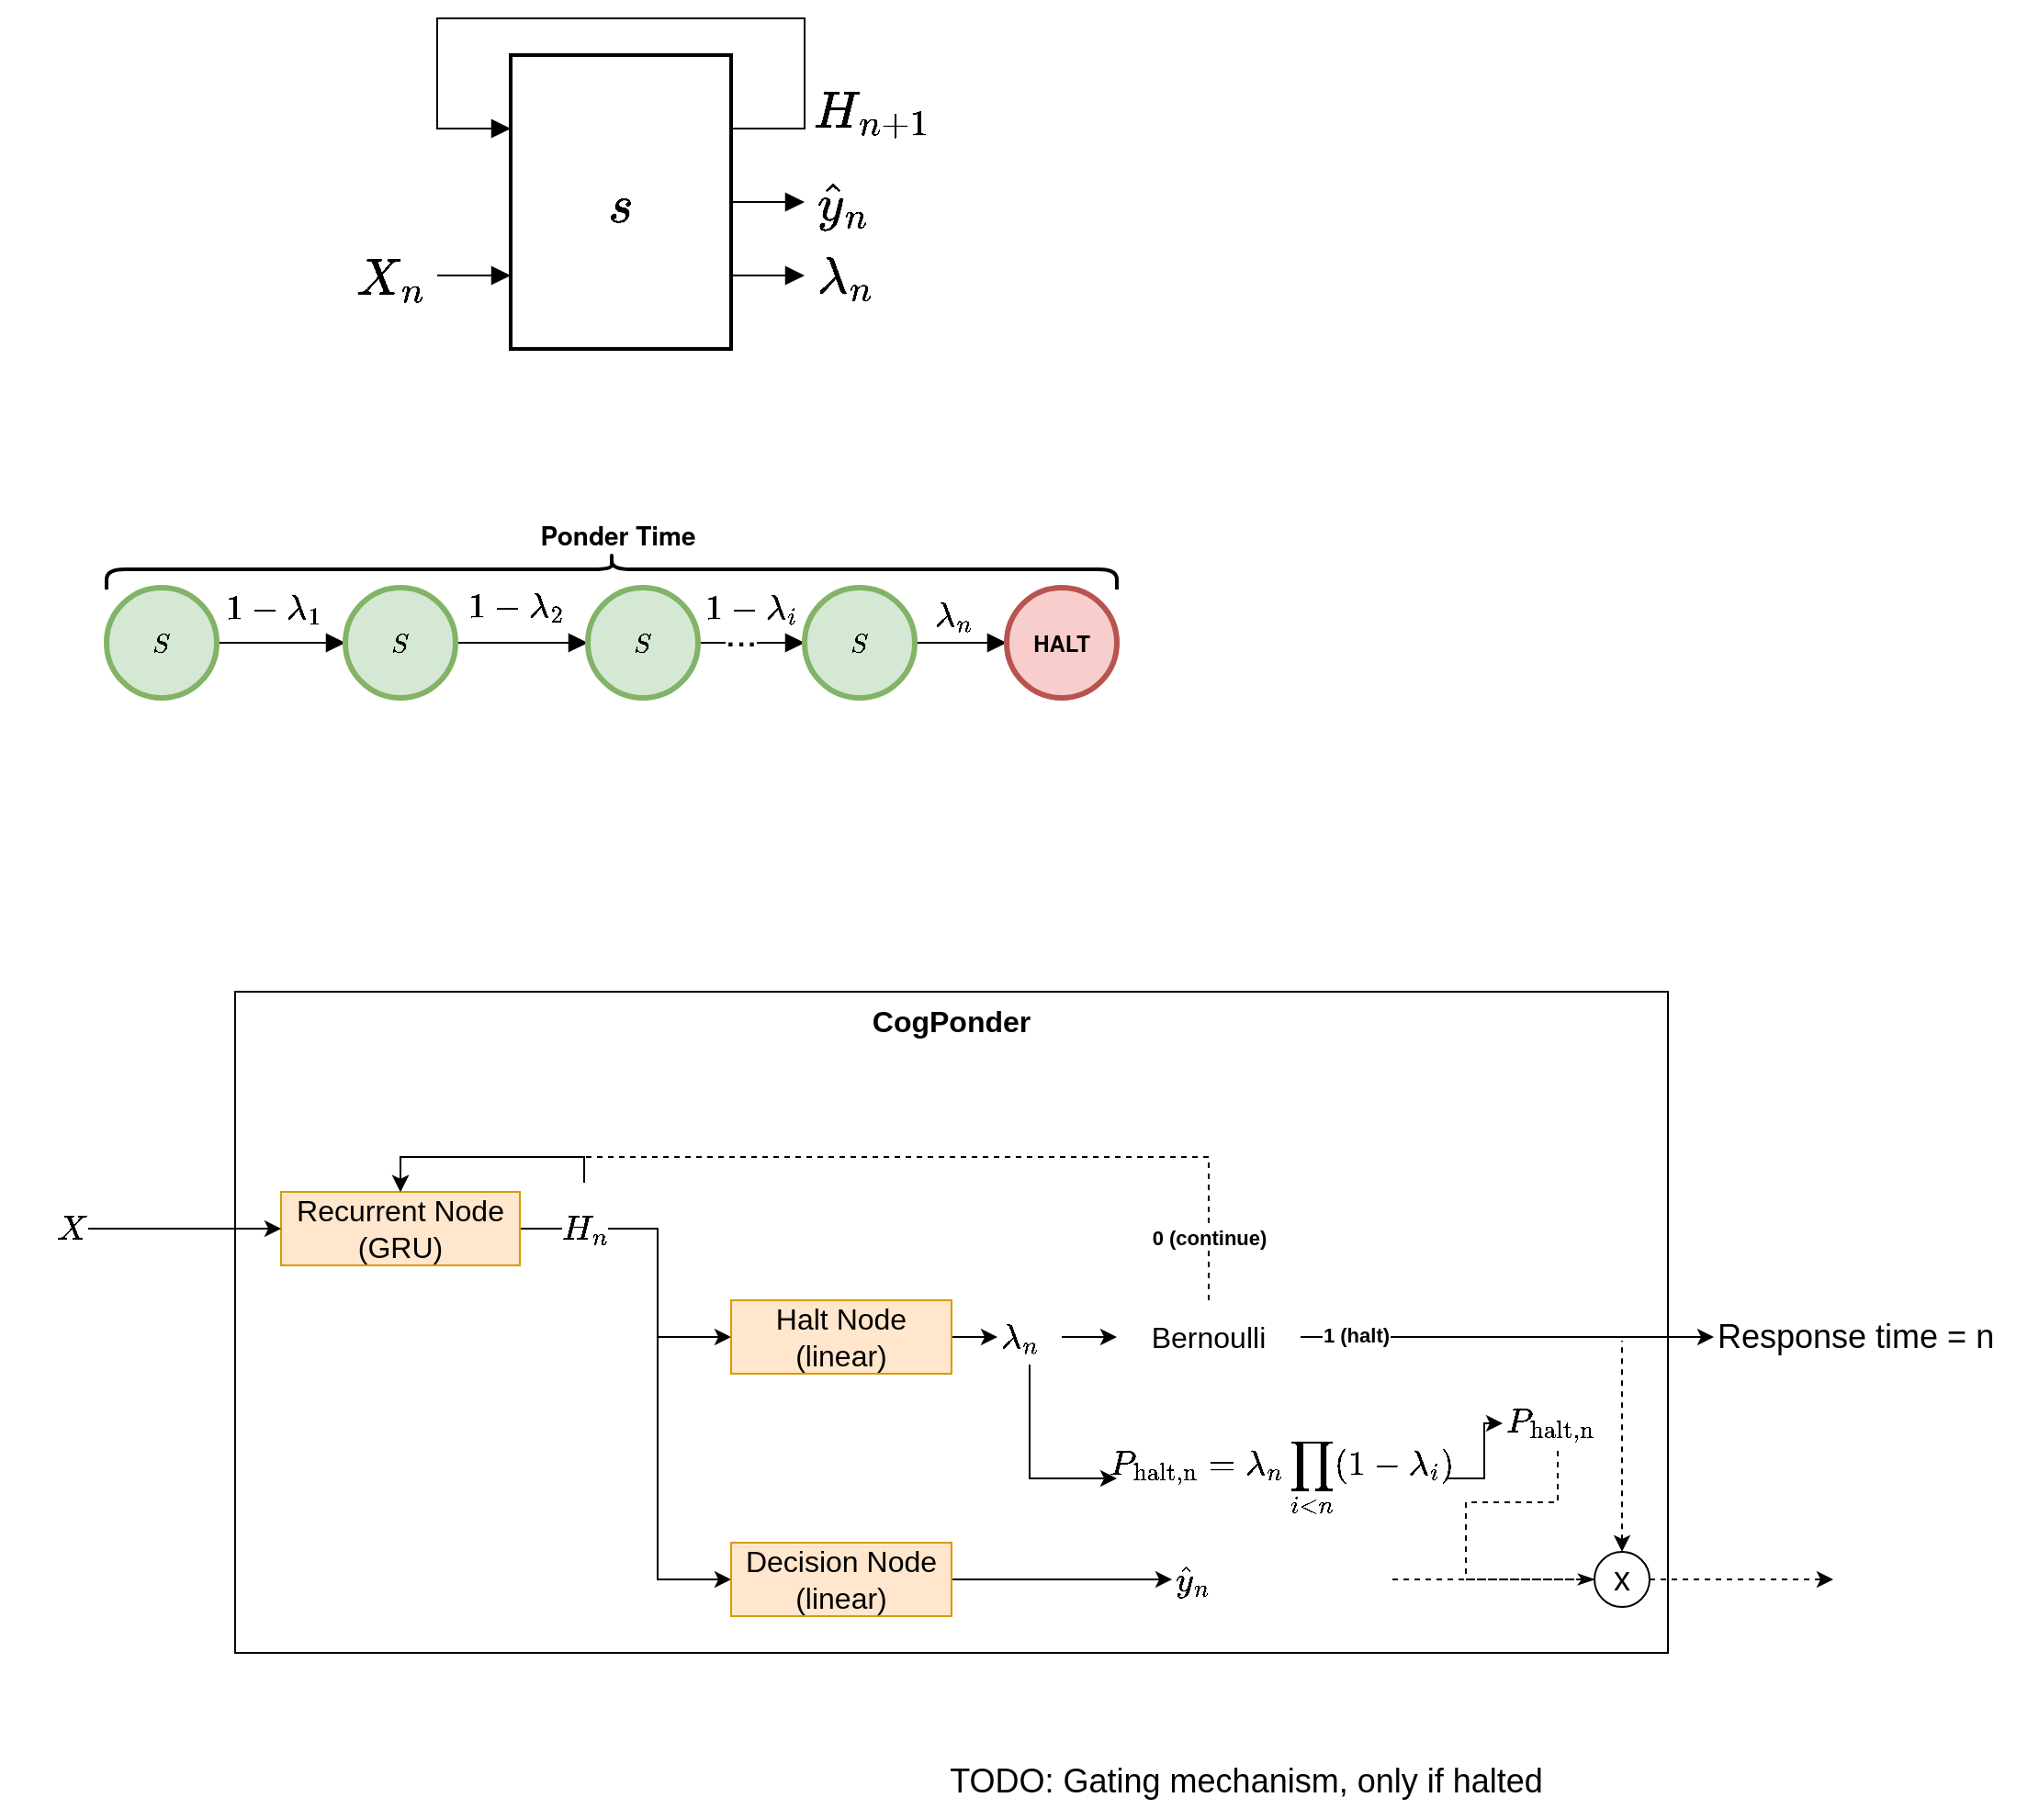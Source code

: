 <mxfile version="20.7.4" type="device"><diagram id="KdiTEZ4pZDTRhwQ7bIES" name="Page-1"><mxGraphModel dx="1130" dy="760" grid="1" gridSize="10" guides="1" tooltips="1" connect="1" arrows="1" fold="1" page="1" pageScale="1" pageWidth="10000" pageHeight="10000" background="none" math="1" shadow="0"><root><mxCell id="0"/><mxCell id="1" parent="0"/><mxCell id="O102zKW0cffG10AiWAl0-1" value="CogPonder" style="rounded=0;whiteSpace=wrap;html=1;verticalAlign=top;align=center;fontStyle=1;fontSize=16;" parent="1" vertex="1"><mxGeometry x="230" y="590" width="780" height="360" as="geometry"/></mxCell><mxCell id="_4ajH4bg9XCHLysrQqMi-6" style="edgeStyle=orthogonalEdgeStyle;rounded=0;orthogonalLoop=1;jettySize=auto;html=1;endArrow=block;endFill=1;endSize=8;" parent="1" source="_4ajH4bg9XCHLysrQqMi-1" target="_4ajH4bg9XCHLysrQqMi-2" edge="1"><mxGeometry relative="1" as="geometry"/></mxCell><mxCell id="_4ajH4bg9XCHLysrQqMi-14" value="&lt;span style=&quot;font-size: 16px;&quot;&gt;$$1-\lambda_1$$&lt;/span&gt;" style="edgeLabel;html=1;align=center;verticalAlign=middle;resizable=0;points=[];labelBackgroundColor=none;fontSize=16;" parent="_4ajH4bg9XCHLysrQqMi-6" vertex="1" connectable="0"><mxGeometry x="-0.25" relative="1" as="geometry"><mxPoint x="4" y="-19" as="offset"/></mxGeometry></mxCell><mxCell id="_4ajH4bg9XCHLysrQqMi-1" value="$$S$$" style="ellipse;whiteSpace=wrap;html=1;aspect=fixed;fontFamily=Helvetica Neue;fontSize=12;fontStyle=1;strokeWidth=3;fillColor=#d5e8d4;strokeColor=#82b366;" parent="1" vertex="1"><mxGeometry x="160" y="370" width="60" height="60" as="geometry"/></mxCell><mxCell id="_4ajH4bg9XCHLysrQqMi-11" style="edgeStyle=orthogonalEdgeStyle;rounded=0;orthogonalLoop=1;jettySize=auto;html=1;endArrow=block;endFill=1;endSize=8;" parent="1" source="_4ajH4bg9XCHLysrQqMi-2" target="_4ajH4bg9XCHLysrQqMi-3" edge="1"><mxGeometry relative="1" as="geometry"/></mxCell><mxCell id="_4ajH4bg9XCHLysrQqMi-12" value="&lt;span style=&quot;font-size: 16px;&quot;&gt;$$1-\lambda_2$$&lt;/span&gt;" style="edgeLabel;html=1;align=center;verticalAlign=middle;resizable=0;points=[];labelBackgroundColor=none;fontSize=16;" parent="_4ajH4bg9XCHLysrQqMi-11" vertex="1" connectable="0"><mxGeometry x="-0.067" relative="1" as="geometry"><mxPoint x="-1" y="-20" as="offset"/></mxGeometry></mxCell><mxCell id="_4ajH4bg9XCHLysrQqMi-2" value="$$S$$" style="ellipse;whiteSpace=wrap;html=1;aspect=fixed;fontFamily=Helvetica Neue;fontSize=12;fontStyle=1;strokeWidth=3;fillColor=#d5e8d4;strokeColor=#82b366;" parent="1" vertex="1"><mxGeometry x="290" y="370" width="60" height="60" as="geometry"/></mxCell><mxCell id="_4ajH4bg9XCHLysrQqMi-8" style="edgeStyle=orthogonalEdgeStyle;rounded=0;orthogonalLoop=1;jettySize=auto;html=1;endArrow=block;endFill=1;endSize=8;" parent="1" source="_4ajH4bg9XCHLysrQqMi-3" target="_4ajH4bg9XCHLysrQqMi-4" edge="1"><mxGeometry relative="1" as="geometry"/></mxCell><mxCell id="_4ajH4bg9XCHLysrQqMi-15" value="..." style="edgeLabel;html=1;align=center;verticalAlign=middle;resizable=0;points=[];fontSize=21;fontFamily=Helvetica Neue;" parent="_4ajH4bg9XCHLysrQqMi-8" vertex="1" connectable="0"><mxGeometry x="-0.24" y="-2" relative="1" as="geometry"><mxPoint x="1" y="-9" as="offset"/></mxGeometry></mxCell><mxCell id="_4ajH4bg9XCHLysrQqMi-3" value="$$S$$" style="ellipse;whiteSpace=wrap;html=1;aspect=fixed;fontFamily=Helvetica Neue;fontSize=12;fontStyle=1;strokeWidth=3;fillColor=#d5e8d4;strokeColor=#82b366;" parent="1" vertex="1"><mxGeometry x="422" y="370" width="60" height="60" as="geometry"/></mxCell><mxCell id="_4ajH4bg9XCHLysrQqMi-20" style="edgeStyle=orthogonalEdgeStyle;rounded=0;orthogonalLoop=1;jettySize=auto;html=1;fontFamily=Helvetica Neue;fontSize=21;endArrow=block;endFill=1;endSize=8;" parent="1" source="_4ajH4bg9XCHLysrQqMi-4" target="_4ajH4bg9XCHLysrQqMi-16" edge="1"><mxGeometry relative="1" as="geometry"/></mxCell><mxCell id="_4ajH4bg9XCHLysrQqMi-21" value="&lt;span style=&quot;color: rgba(0, 0, 0, 0); font-family: monospace; font-size: 0px; text-align: start; background-color: rgb(248, 249, 250);&quot;&gt;%3CmxGraphModel%3E%3Croot%3E%3CmxCell%20id%3D%220%22%2F%3E%3CmxCell%20id%3D%221%22%20parent%3D%220%22%2F%3E%3CmxCell%20id%3D%222%22%20value%3D%22%26lt%3Bspan%20style%3D%26quot%3Bbackground-color%3A%20rgb(248%2C%20249%2C%20250)%3B%26quot%3B%26gt%3B%24%24%5Clambda_2%24%24%26lt%3B%2Fspan%26gt%3B%22%20style%3D%22edgeLabel%3Bhtml%3D1%3Balign%3Dcenter%3BverticalAlign%3Dmiddle%3Bresizable%3D0%3Bpoints%3D%5B%5D%3B%22%20vertex%3D%221%22%20connectable%3D%220%22%20parent%3D%221%22%3E%3CmxGeometry%20x%3D%22368%22%20y%3D%22400%22%20as%3D%22geometry%22%2F%3E%3C%2FmxCell%3E%3C%2Froot%3E%3C%2FmxGraphModel%3E1&lt;/span&gt;" style="edgeLabel;html=1;align=center;verticalAlign=middle;resizable=0;points=[];fontSize=21;fontFamily=Helvetica Neue;" parent="_4ajH4bg9XCHLysrQqMi-20" vertex="1" connectable="0"><mxGeometry x="0.04" y="-3" relative="1" as="geometry"><mxPoint as="offset"/></mxGeometry></mxCell><mxCell id="_4ajH4bg9XCHLysrQqMi-22" value="&lt;span style=&quot;font-family: Helvetica; font-size: 16px;&quot;&gt;$$\lambda_n$$&lt;/span&gt;" style="edgeLabel;html=1;align=center;verticalAlign=middle;resizable=0;points=[];fontSize=16;fontFamily=Helvetica Neue;labelBackgroundColor=none;" parent="_4ajH4bg9XCHLysrQqMi-20" vertex="1" connectable="0"><mxGeometry x="0.08" y="1" relative="1" as="geometry"><mxPoint x="-6" y="-14" as="offset"/></mxGeometry></mxCell><mxCell id="_4ajH4bg9XCHLysrQqMi-4" value="$$S$$" style="ellipse;whiteSpace=wrap;html=1;aspect=fixed;fontFamily=Helvetica Neue;fontSize=12;fontStyle=1;strokeWidth=3;fillColor=#d5e8d4;strokeColor=#82b366;" parent="1" vertex="1"><mxGeometry x="540" y="370" width="60" height="60" as="geometry"/></mxCell><mxCell id="_4ajH4bg9XCHLysrQqMi-16" value="HALT" style="ellipse;whiteSpace=wrap;html=1;aspect=fixed;fontFamily=Helvetica Neue;fontSize=12;fontStyle=1;strokeWidth=3;fillColor=#f8cecc;strokeColor=#b85450;" parent="1" vertex="1"><mxGeometry x="650" y="370" width="60" height="60" as="geometry"/></mxCell><mxCell id="_4ajH4bg9XCHLysrQqMi-19" value="&lt;span style=&quot;font-size: 16px;&quot;&gt;$$1-\lambda_i$$&lt;/span&gt;" style="edgeLabel;html=1;align=center;verticalAlign=middle;resizable=0;points=[];labelBackgroundColor=none;fontSize=16;" parent="1" vertex="1" connectable="0"><mxGeometry x="510" y="385" as="geometry"><mxPoint x="1" y="-4" as="offset"/></mxGeometry></mxCell><mxCell id="_4ajH4bg9XCHLysrQqMi-23" value="" style="shape=curlyBracket;whiteSpace=wrap;html=1;rounded=1;labelBackgroundColor=none;fontFamily=Helvetica Neue;fontSize=12;strokeWidth=2;fillColor=default;direction=south;size=0.45;" parent="1" vertex="1"><mxGeometry x="160" y="351" width="550" height="20" as="geometry"/></mxCell><mxCell id="_4ajH4bg9XCHLysrQqMi-24" value="Ponder Time" style="text;html=1;align=center;verticalAlign=middle;resizable=0;points=[];autosize=1;strokeColor=none;fillColor=none;fontSize=14;fontFamily=Helvetica Neue;fontStyle=1" parent="1" vertex="1"><mxGeometry x="383" y="326" width="110" height="30" as="geometry"/></mxCell><mxCell id="_4ajH4bg9XCHLysrQqMi-40" value="" style="group" parent="1" vertex="1" connectable="0"><mxGeometry x="220" y="60" width="510" height="180" as="geometry"/></mxCell><mxCell id="_4ajH4bg9XCHLysrQqMi-32" style="edgeStyle=orthogonalEdgeStyle;rounded=0;orthogonalLoop=1;jettySize=auto;html=1;exitX=1;exitY=0.25;exitDx=0;exitDy=0;fontFamily=Helvetica Neue;fontSize=25;entryX=0;entryY=0.25;entryDx=0;entryDy=0;endArrow=block;endFill=1;endSize=8;" parent="_4ajH4bg9XCHLysrQqMi-40" source="_4ajH4bg9XCHLysrQqMi-31" target="_4ajH4bg9XCHLysrQqMi-31" edge="1"><mxGeometry relative="1" as="geometry"><mxPoint x="120" y="50" as="targetPoint"/><Array as="points"><mxPoint x="320" y="60"/><mxPoint x="320"/><mxPoint x="120"/><mxPoint x="120" y="60"/></Array></mxGeometry></mxCell><mxCell id="_4ajH4bg9XCHLysrQqMi-31" value="$$s$$" style="rounded=0;whiteSpace=wrap;html=1;labelBackgroundColor=none;fontFamily=Helvetica Neue;fontSize=25;strokeWidth=2;fillColor=default;" parent="_4ajH4bg9XCHLysrQqMi-40" vertex="1"><mxGeometry x="160" y="20" width="120" height="160" as="geometry"/></mxCell><mxCell id="_4ajH4bg9XCHLysrQqMi-35" value="$$\hat y_n$$" style="text;align=left;verticalAlign=middle;resizable=0;points=[];autosize=1;strokeColor=none;fillColor=none;fontSize=24;fontFamily=Helvetica Neue;html=1;fontColor=default;spacingLeft=5;" parent="_4ajH4bg9XCHLysrQqMi-40" vertex="1"><mxGeometry x="320" y="80" width="170" height="40" as="geometry"/></mxCell><mxCell id="_4ajH4bg9XCHLysrQqMi-33" style="edgeStyle=orthogonalEdgeStyle;rounded=0;orthogonalLoop=1;jettySize=auto;html=1;exitX=1;exitY=0.5;exitDx=0;exitDy=0;fontFamily=Helvetica Neue;fontSize=25;endArrow=block;endFill=1;strokeWidth=1;endSize=8;" parent="_4ajH4bg9XCHLysrQqMi-40" source="_4ajH4bg9XCHLysrQqMi-31" target="_4ajH4bg9XCHLysrQqMi-35" edge="1"><mxGeometry relative="1" as="geometry"><mxPoint x="320" y="100" as="targetPoint"/></mxGeometry></mxCell><mxCell id="_4ajH4bg9XCHLysrQqMi-36" value="$$\lambda_n$$" style="text;align=left;verticalAlign=middle;resizable=0;points=[];autosize=1;strokeColor=none;fillColor=none;fontSize=24;fontFamily=Helvetica Neue;html=1;fontColor=default;spacingLeft=5;" parent="_4ajH4bg9XCHLysrQqMi-40" vertex="1"><mxGeometry x="320" y="120" width="190" height="40" as="geometry"/></mxCell><mxCell id="_4ajH4bg9XCHLysrQqMi-34" style="edgeStyle=orthogonalEdgeStyle;rounded=0;orthogonalLoop=1;jettySize=auto;html=1;exitX=1;exitY=0.75;exitDx=0;exitDy=0;fontFamily=Helvetica Neue;fontSize=25;endSize=8;endArrow=block;endFill=1;" parent="_4ajH4bg9XCHLysrQqMi-40" source="_4ajH4bg9XCHLysrQqMi-31" target="_4ajH4bg9XCHLysrQqMi-36" edge="1"><mxGeometry relative="1" as="geometry"><mxPoint x="320" y="140" as="targetPoint"/></mxGeometry></mxCell><mxCell id="_4ajH4bg9XCHLysrQqMi-37" value="$$H_{n+1}$$" style="text;align=left;verticalAlign=middle;resizable=0;points=[];autosize=1;strokeColor=none;fillColor=none;fontSize=24;fontFamily=Helvetica Neue;html=1;fontColor=default;spacingLeft=5;" parent="_4ajH4bg9XCHLysrQqMi-40" vertex="1"><mxGeometry x="318" y="30" width="170" height="40" as="geometry"/></mxCell><mxCell id="_4ajH4bg9XCHLysrQqMi-39" style="edgeStyle=orthogonalEdgeStyle;rounded=0;orthogonalLoop=1;jettySize=auto;html=1;entryX=0;entryY=0.75;entryDx=0;entryDy=0;fontFamily=Helvetica Neue;fontSize=25;fontColor=default;endSize=8;endArrow=block;endFill=1;" parent="_4ajH4bg9XCHLysrQqMi-40" source="_4ajH4bg9XCHLysrQqMi-38" target="_4ajH4bg9XCHLysrQqMi-31" edge="1"><mxGeometry relative="1" as="geometry"/></mxCell><mxCell id="_4ajH4bg9XCHLysrQqMi-38" value="$$X_n$$" style="text;align=right;verticalAlign=middle;resizable=0;points=[];autosize=1;strokeColor=none;fillColor=none;fontSize=24;fontFamily=Helvetica Neue;html=1;fontColor=default;spacingLeft=0;spacingRight=5;" parent="_4ajH4bg9XCHLysrQqMi-40" vertex="1"><mxGeometry y="120" width="120" height="40" as="geometry"/></mxCell><mxCell id="5hlulRqNwzNn5C6twOss-1" style="edgeStyle=orthogonalEdgeStyle;rounded=0;orthogonalLoop=1;jettySize=auto;html=1;entryX=0;entryY=0.5;entryDx=0;entryDy=0;fontSize=16;" parent="1" source="5hlulRqNwzNn5C6twOss-5" target="5hlulRqNwzNn5C6twOss-7" edge="1"><mxGeometry relative="1" as="geometry"><Array as="points"><mxPoint x="460" y="719"/><mxPoint x="460" y="778"/></Array></mxGeometry></mxCell><mxCell id="5hlulRqNwzNn5C6twOss-2" style="edgeStyle=orthogonalEdgeStyle;rounded=0;orthogonalLoop=1;jettySize=auto;html=1;entryX=0;entryY=0.5;entryDx=0;entryDy=0;fontSize=16;" parent="1" source="5hlulRqNwzNn5C6twOss-5" target="5hlulRqNwzNn5C6twOss-9" edge="1"><mxGeometry relative="1" as="geometry"><Array as="points"><mxPoint x="460" y="719"/><mxPoint x="460" y="910"/></Array></mxGeometry></mxCell><mxCell id="5hlulRqNwzNn5C6twOss-3" style="edgeStyle=orthogonalEdgeStyle;rounded=0;orthogonalLoop=1;jettySize=auto;html=1;endArrow=none;endFill=0;startArrow=classic;startFill=1;entryX=1;entryY=0.5;entryDx=0;entryDy=0;fontSize=16;exitX=0.5;exitY=0;exitDx=0;exitDy=0;" parent="1" source="5hlulRqNwzNn5C6twOss-5" target="5hlulRqNwzNn5C6twOss-5" edge="1"><mxGeometry relative="1" as="geometry"><mxPoint x="463" y="720" as="targetPoint"/><mxPoint x="383" y="700" as="sourcePoint"/><Array as="points"><mxPoint x="320" y="680"/><mxPoint x="420" y="680"/><mxPoint x="420" y="719"/></Array></mxGeometry></mxCell><mxCell id="5hlulRqNwzNn5C6twOss-15" value="$$H_{n}$$" style="edgeLabel;html=1;align=center;verticalAlign=middle;resizable=0;points=[];fontSize=16;spacing=1;" parent="5hlulRqNwzNn5C6twOss-3" vertex="1" connectable="0"><mxGeometry x="-0.372" y="2" relative="1" as="geometry"><mxPoint x="58" y="41" as="offset"/></mxGeometry></mxCell><mxCell id="5hlulRqNwzNn5C6twOss-5" value="Recurrent Node&lt;br&gt;(GRU)" style="rounded=0;whiteSpace=wrap;html=1;fontSize=16;fillColor=#ffe6cc;strokeColor=#d79b00;" parent="1" vertex="1"><mxGeometry x="255" y="699" width="130" height="40" as="geometry"/></mxCell><mxCell id="5hlulRqNwzNn5C6twOss-6" style="edgeStyle=orthogonalEdgeStyle;rounded=0;orthogonalLoop=1;jettySize=auto;html=1;fontSize=16;" parent="1" source="5hlulRqNwzNn5C6twOss-7" target="5hlulRqNwzNn5C6twOss-10" edge="1"><mxGeometry relative="1" as="geometry"/></mxCell><mxCell id="5hlulRqNwzNn5C6twOss-7" value="Halt Node&lt;br&gt;(linear)" style="rounded=0;whiteSpace=wrap;html=1;fontSize=16;fillColor=#ffe6cc;strokeColor=#d79b00;" parent="1" vertex="1"><mxGeometry x="500" y="758" width="120" height="40" as="geometry"/></mxCell><mxCell id="5hlulRqNwzNn5C6twOss-8" style="edgeStyle=orthogonalEdgeStyle;rounded=0;orthogonalLoop=1;jettySize=auto;html=1;fontSize=16;" parent="1" source="5hlulRqNwzNn5C6twOss-9" target="5hlulRqNwzNn5C6twOss-11" edge="1"><mxGeometry relative="1" as="geometry"/></mxCell><mxCell id="5hlulRqNwzNn5C6twOss-9" value="Decision Node&lt;br&gt;(linear)" style="rounded=0;whiteSpace=wrap;html=1;fontSize=16;fillColor=#ffe6cc;strokeColor=#d79b00;" parent="1" vertex="1"><mxGeometry x="500" y="890" width="120" height="40" as="geometry"/></mxCell><mxCell id="O102zKW0cffG10AiWAl0-3" style="edgeStyle=orthogonalEdgeStyle;rounded=0;orthogonalLoop=1;jettySize=auto;html=1;" parent="1" source="5hlulRqNwzNn5C6twOss-10" target="O102zKW0cffG10AiWAl0-2" edge="1"><mxGeometry relative="1" as="geometry"/></mxCell><mxCell id="O102zKW0cffG10AiWAl0-10" style="edgeStyle=orthogonalEdgeStyle;rounded=0;orthogonalLoop=1;jettySize=auto;html=1;entryX=0;entryY=0.5;entryDx=0;entryDy=0;" parent="1" source="5hlulRqNwzNn5C6twOss-10" target="O102zKW0cffG10AiWAl0-9" edge="1"><mxGeometry relative="1" as="geometry"><Array as="points"><mxPoint x="663" y="855"/></Array></mxGeometry></mxCell><mxCell id="5hlulRqNwzNn5C6twOss-10" value="$$\lambda_n$$" style="text;html=1;align=left;verticalAlign=middle;resizable=1;points=[];autosize=1;strokeColor=none;fillColor=none;fontSize=16;" parent="1" vertex="1"><mxGeometry x="645" y="763" width="35" height="30" as="geometry"/></mxCell><mxCell id="O102zKW0cffG10AiWAl0-14" style="edgeStyle=orthogonalEdgeStyle;rounded=0;orthogonalLoop=1;jettySize=auto;html=1;dashed=1;fontSize=18;startArrow=none;" parent="1" source="O102zKW0cffG10AiWAl0-15" edge="1"><mxGeometry relative="1" as="geometry"><mxPoint x="1100" y="910" as="targetPoint"/></mxGeometry></mxCell><mxCell id="5hlulRqNwzNn5C6twOss-11" value="$$\hat y_n$$" style="text;html=1;align=left;verticalAlign=middle;resizable=0;points=[];autosize=1;strokeColor=none;fillColor=none;fontSize=16;" parent="1" vertex="1"><mxGeometry x="740" y="895" width="120" height="30" as="geometry"/></mxCell><mxCell id="5hlulRqNwzNn5C6twOss-12" style="edgeStyle=orthogonalEdgeStyle;rounded=0;orthogonalLoop=1;jettySize=auto;html=1;fontSize=16;" parent="1" source="5hlulRqNwzNn5C6twOss-13" target="5hlulRqNwzNn5C6twOss-5" edge="1"><mxGeometry relative="1" as="geometry"><mxPoint x="250" y="719" as="sourcePoint"/></mxGeometry></mxCell><mxCell id="5hlulRqNwzNn5C6twOss-13" value="$$X$$" style="text;html=1;align=right;verticalAlign=middle;resizable=1;points=[];autosize=1;strokeColor=none;fillColor=none;fontSize=16;" parent="1" vertex="1"><mxGeometry x="130" y="704" width="20" height="30" as="geometry"/></mxCell><mxCell id="O102zKW0cffG10AiWAl0-5" style="edgeStyle=orthogonalEdgeStyle;rounded=0;orthogonalLoop=1;jettySize=auto;html=1;" parent="1" source="O102zKW0cffG10AiWAl0-2" target="O102zKW0cffG10AiWAl0-4" edge="1"><mxGeometry relative="1" as="geometry"/></mxCell><mxCell id="O102zKW0cffG10AiWAl0-6" value="1 (halt)" style="edgeLabel;html=1;align=center;verticalAlign=middle;resizable=0;points=[];fontStyle=1" parent="O102zKW0cffG10AiWAl0-5" vertex="1" connectable="0"><mxGeometry x="-0.193" y="-1" relative="1" as="geometry"><mxPoint x="-61" y="-2" as="offset"/></mxGeometry></mxCell><mxCell id="O102zKW0cffG10AiWAl0-7" style="edgeStyle=orthogonalEdgeStyle;rounded=0;orthogonalLoop=1;jettySize=auto;html=1;dashed=1;entryX=0.5;entryY=0;entryDx=0;entryDy=0;" parent="1" source="O102zKW0cffG10AiWAl0-2" target="5hlulRqNwzNn5C6twOss-5" edge="1"><mxGeometry relative="1" as="geometry"><mxPoint x="590" y="670" as="targetPoint"/><Array as="points"><mxPoint x="760" y="680"/><mxPoint x="320" y="680"/></Array></mxGeometry></mxCell><mxCell id="O102zKW0cffG10AiWAl0-8" value="0 (continue)" style="edgeLabel;html=1;align=center;verticalAlign=middle;resizable=0;points=[];fontStyle=1" parent="O102zKW0cffG10AiWAl0-7" vertex="1" connectable="0"><mxGeometry x="-0.925" y="1" relative="1" as="geometry"><mxPoint x="1" y="-14" as="offset"/></mxGeometry></mxCell><mxCell id="O102zKW0cffG10AiWAl0-2" value="Bernoulli" style="rounded=0;whiteSpace=wrap;html=1;fontSize=16;strokeColor=none;" parent="1" vertex="1"><mxGeometry x="710" y="758" width="100" height="40" as="geometry"/></mxCell><mxCell id="O102zKW0cffG10AiWAl0-4" value="Response time = n" style="text;html=1;align=left;verticalAlign=middle;resizable=0;points=[];autosize=1;strokeColor=none;fillColor=none;fontSize=18;" parent="1" vertex="1"><mxGeometry x="1035" y="758" width="170" height="40" as="geometry"/></mxCell><mxCell id="O102zKW0cffG10AiWAl0-11" style="edgeStyle=orthogonalEdgeStyle;rounded=0;orthogonalLoop=1;jettySize=auto;html=1;" parent="1" source="O102zKW0cffG10AiWAl0-9" target="O102zKW0cffG10AiWAl0-12" edge="1"><mxGeometry relative="1" as="geometry"><mxPoint x="910" y="833" as="targetPoint"/></mxGeometry></mxCell><mxCell id="O102zKW0cffG10AiWAl0-9" value="$$P_\text{halt,n} = \lambda_n \prod_{i &amp;lt; n} (1-\lambda_i)$$" style="rounded=0;whiteSpace=wrap;html=1;fontSize=16;strokeColor=none;" parent="1" vertex="1"><mxGeometry x="710" y="826.5" width="180" height="57" as="geometry"/></mxCell><mxCell id="O102zKW0cffG10AiWAl0-18" style="edgeStyle=orthogonalEdgeStyle;rounded=0;orthogonalLoop=1;jettySize=auto;html=1;entryX=0;entryY=0.5;entryDx=0;entryDy=0;dashed=1;fontSize=18;startArrow=none;startFill=0;endArrow=classicThin;endFill=1;" parent="1" source="O102zKW0cffG10AiWAl0-12" target="O102zKW0cffG10AiWAl0-15" edge="1"><mxGeometry relative="1" as="geometry"><Array as="points"><mxPoint x="950" y="868"/><mxPoint x="900" y="868"/><mxPoint x="900" y="910"/></Array></mxGeometry></mxCell><mxCell id="O102zKW0cffG10AiWAl0-12" value="$$P_{\text{halt,n}}$$" style="text;html=1;align=left;verticalAlign=middle;resizable=0;points=[];autosize=1;strokeColor=none;fillColor=none;fontSize=16;" parent="1" vertex="1"><mxGeometry x="920" y="810" width="170" height="30" as="geometry"/></mxCell><mxCell id="O102zKW0cffG10AiWAl0-13" value="TODO: Gating mechanism, only if halted" style="text;html=1;align=center;verticalAlign=middle;resizable=0;points=[];autosize=1;strokeColor=none;fillColor=none;fontSize=18;" parent="1" vertex="1"><mxGeometry x="605" y="1000" width="350" height="40" as="geometry"/></mxCell><mxCell id="O102zKW0cffG10AiWAl0-17" style="edgeStyle=orthogonalEdgeStyle;rounded=0;orthogonalLoop=1;jettySize=auto;html=1;dashed=1;fontSize=18;endArrow=none;endFill=0;startArrow=classic;startFill=1;" parent="1" source="O102zKW0cffG10AiWAl0-15" edge="1"><mxGeometry relative="1" as="geometry"><mxPoint x="985" y="780" as="targetPoint"/></mxGeometry></mxCell><mxCell id="O102zKW0cffG10AiWAl0-15" value="x" style="ellipse;whiteSpace=wrap;html=1;fontSize=18;" parent="1" vertex="1"><mxGeometry x="970" y="895" width="30" height="30" as="geometry"/></mxCell><mxCell id="O102zKW0cffG10AiWAl0-16" value="" style="edgeStyle=orthogonalEdgeStyle;rounded=0;orthogonalLoop=1;jettySize=auto;html=1;dashed=1;fontSize=18;endArrow=none;" parent="1" source="5hlulRqNwzNn5C6twOss-11" target="O102zKW0cffG10AiWAl0-15" edge="1"><mxGeometry relative="1" as="geometry"><mxPoint x="1100" y="910" as="targetPoint"/><mxPoint x="860" y="910" as="sourcePoint"/></mxGeometry></mxCell></root></mxGraphModel></diagram></mxfile>